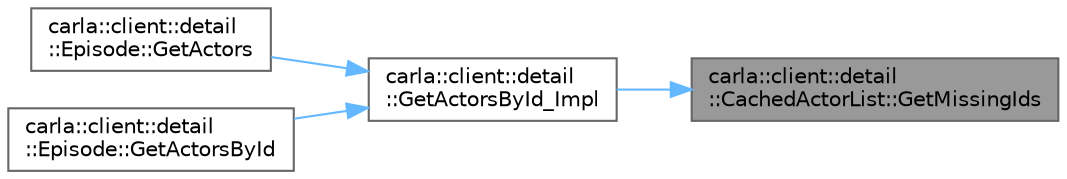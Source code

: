 digraph "carla::client::detail::CachedActorList::GetMissingIds"
{
 // INTERACTIVE_SVG=YES
 // LATEX_PDF_SIZE
  bgcolor="transparent";
  edge [fontname=Helvetica,fontsize=10,labelfontname=Helvetica,labelfontsize=10];
  node [fontname=Helvetica,fontsize=10,shape=box,height=0.2,width=0.4];
  rankdir="RL";
  Node1 [id="Node000001",label="carla::client::detail\l::CachedActorList::GetMissingIds",height=0.2,width=0.4,color="gray40", fillcolor="grey60", style="filled", fontcolor="black",tooltip="Return the actor ids present in range that haven't been added to this list."];
  Node1 -> Node2 [id="edge1_Node000001_Node000002",dir="back",color="steelblue1",style="solid",tooltip=" "];
  Node2 [id="Node000002",label="carla::client::detail\l::GetActorsById_Impl",height=0.2,width=0.4,color="grey40", fillcolor="white", style="filled",URL="$d8/dcd/namespacecarla_1_1client_1_1detail.html#a30df6469e31dff8ae7db4644facb3dfb",tooltip=" "];
  Node2 -> Node3 [id="edge2_Node000002_Node000003",dir="back",color="steelblue1",style="solid",tooltip=" "];
  Node3 [id="Node000003",label="carla::client::detail\l::Episode::GetActors",height=0.2,width=0.4,color="grey40", fillcolor="white", style="filled",URL="$d1/db6/classcarla_1_1client_1_1detail_1_1Episode.html#ad19274a535ec75d436af1707bf4e609c",tooltip=" "];
  Node2 -> Node4 [id="edge3_Node000002_Node000004",dir="back",color="steelblue1",style="solid",tooltip=" "];
  Node4 [id="Node000004",label="carla::client::detail\l::Episode::GetActorsById",height=0.2,width=0.4,color="grey40", fillcolor="white", style="filled",URL="$d1/db6/classcarla_1_1client_1_1detail_1_1Episode.html#a658354bed42c6e649e713c905c61850b",tooltip=" "];
}

